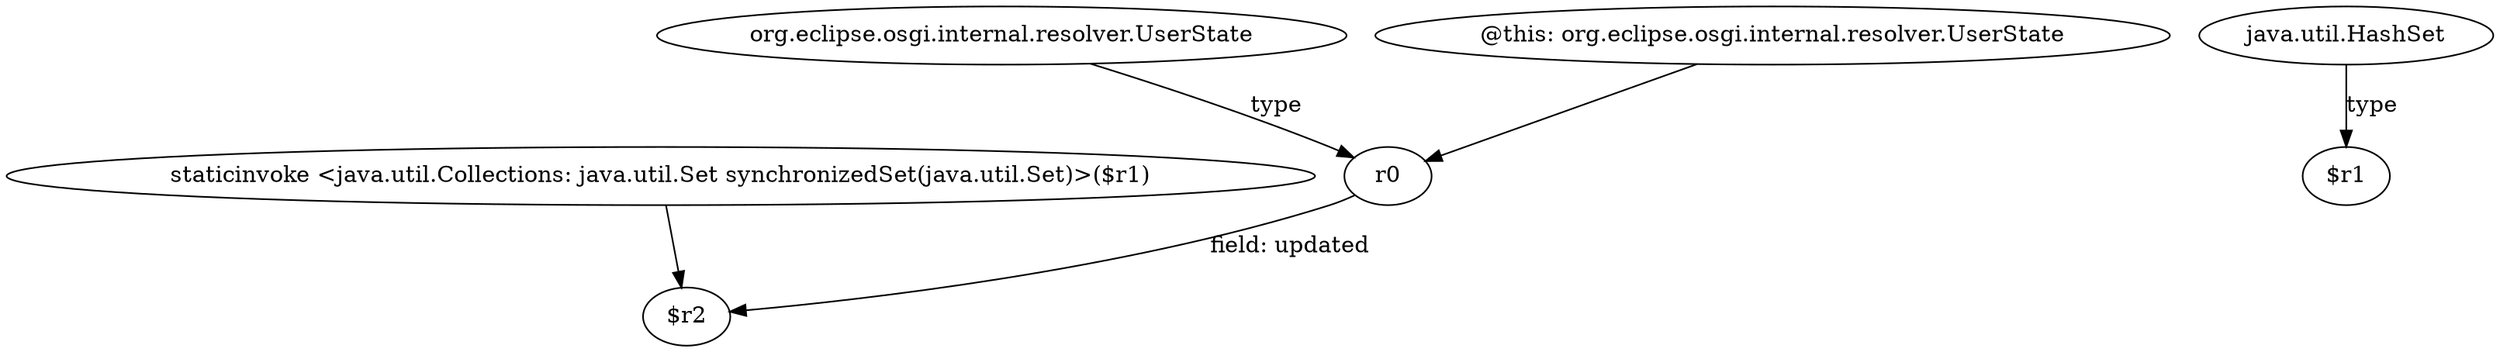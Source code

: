 digraph g {
0[label="staticinvoke <java.util.Collections: java.util.Set synchronizedSet(java.util.Set)>($r1)"]
1[label="$r2"]
0->1[label=""]
2[label="org.eclipse.osgi.internal.resolver.UserState"]
3[label="r0"]
2->3[label="type"]
3->1[label="field: updated"]
4[label="@this: org.eclipse.osgi.internal.resolver.UserState"]
4->3[label=""]
5[label="java.util.HashSet"]
6[label="$r1"]
5->6[label="type"]
}